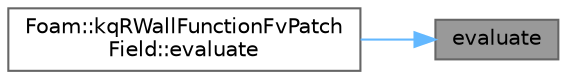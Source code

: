 digraph "evaluate"
{
 // LATEX_PDF_SIZE
  bgcolor="transparent";
  edge [fontname=Helvetica,fontsize=10,labelfontname=Helvetica,labelfontsize=10];
  node [fontname=Helvetica,fontsize=10,shape=box,height=0.2,width=0.4];
  rankdir="RL";
  Node1 [id="Node000001",label="evaluate",height=0.2,width=0.4,color="gray40", fillcolor="grey60", style="filled", fontcolor="black",tooltip=" "];
  Node1 -> Node2 [id="edge1_Node000001_Node000002",dir="back",color="steelblue1",style="solid",tooltip=" "];
  Node2 [id="Node000002",label="Foam::kqRWallFunctionFvPatch\lField::evaluate",height=0.2,width=0.4,color="grey40", fillcolor="white", style="filled",URL="$classFoam_1_1kqRWallFunctionFvPatchField.html#a1a4ebfb8aa4dc581e54081a12bfbd0d3",tooltip=" "];
}
